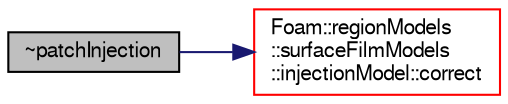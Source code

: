 digraph "~patchInjection"
{
  bgcolor="transparent";
  edge [fontname="FreeSans",fontsize="10",labelfontname="FreeSans",labelfontsize="10"];
  node [fontname="FreeSans",fontsize="10",shape=record];
  rankdir="LR";
  Node326 [label="~patchInjection",height=0.2,width=0.4,color="black", fillcolor="grey75", style="filled", fontcolor="black"];
  Node326 -> Node327 [color="midnightblue",fontsize="10",style="solid",fontname="FreeSans"];
  Node327 [label="Foam::regionModels\l::surfaceFilmModels\l::injectionModel::correct",height=0.2,width=0.4,color="red",URL="$a29102.html#a3ae44b28050c3aa494c1d8e18cf618c1",tooltip="Correct. "];
}
